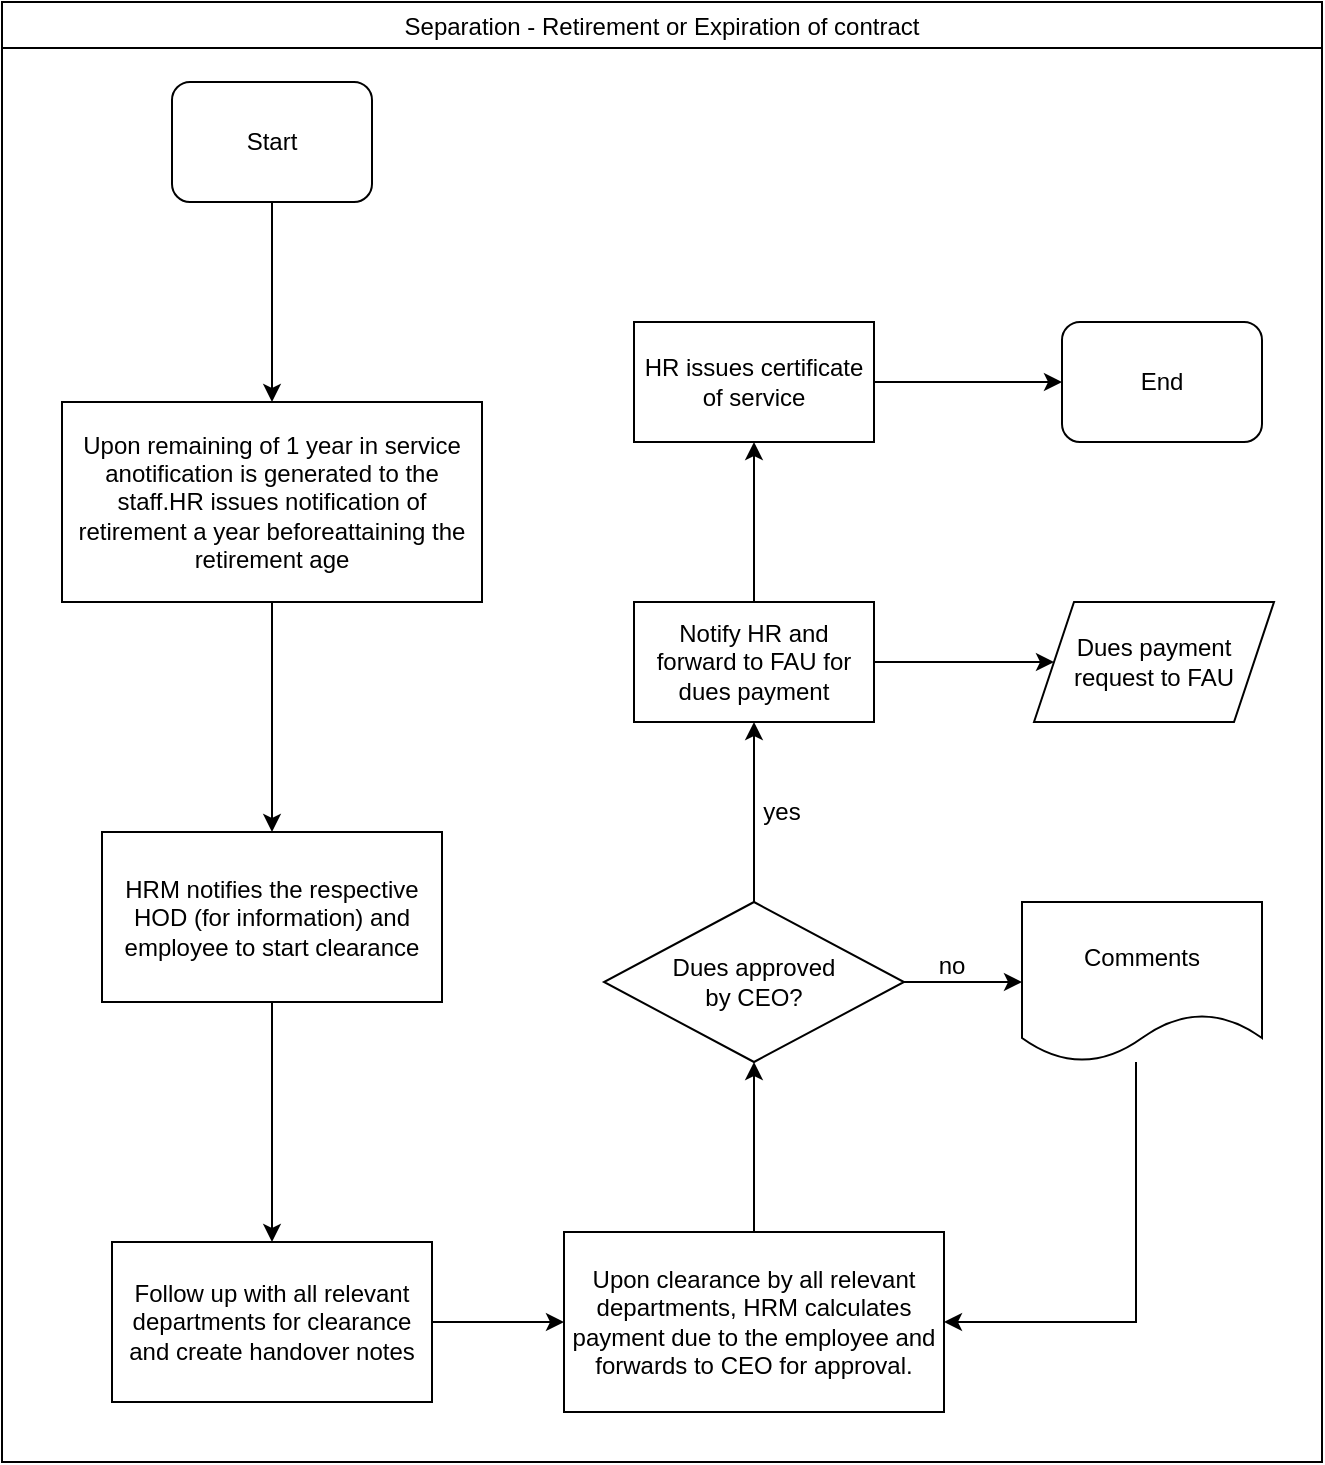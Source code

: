 <mxfile version="14.9.3" type="github">
  <diagram id="FhkFVt4sXrzeg-nRiGku" name="Page-1">
    <mxGraphModel dx="1038" dy="508" grid="1" gridSize="10" guides="1" tooltips="1" connect="1" arrows="1" fold="1" page="1" pageScale="1" pageWidth="1169" pageHeight="827" math="0" shadow="0">
      <root>
        <mxCell id="0" />
        <mxCell id="1" parent="0" />
        <mxCell id="TeyzFELnXTnuhCw4mWm0-1" value="Separation - Retirement or Expiration of contract" style="swimlane;fontStyle=0" vertex="1" parent="1">
          <mxGeometry x="10" y="10" width="660" height="730" as="geometry" />
        </mxCell>
        <mxCell id="TeyzFELnXTnuhCw4mWm0-2" value="Start" style="rounded=1;whiteSpace=wrap;html=1;" vertex="1" parent="TeyzFELnXTnuhCw4mWm0-1">
          <mxGeometry x="85" y="40" width="100" height="60" as="geometry" />
        </mxCell>
        <mxCell id="TeyzFELnXTnuhCw4mWm0-3" value="" style="edgeStyle=orthogonalEdgeStyle;rounded=0;orthogonalLoop=1;jettySize=auto;html=1;" edge="1" parent="TeyzFELnXTnuhCw4mWm0-1" source="TeyzFELnXTnuhCw4mWm0-4" target="TeyzFELnXTnuhCw4mWm0-7">
          <mxGeometry relative="1" as="geometry" />
        </mxCell>
        <mxCell id="TeyzFELnXTnuhCw4mWm0-4" value="&lt;span lang=&quot;EN-GB&quot;&gt;Upon remaining of 1 year in service anotification is generated to the staff.&lt;span&gt;HR issues notification of retirement a year beforeattaining the retirement age&lt;/span&gt;&lt;/span&gt;" style="rounded=0;whiteSpace=wrap;html=1;" vertex="1" parent="TeyzFELnXTnuhCw4mWm0-1">
          <mxGeometry x="30" y="200" width="210" height="100" as="geometry" />
        </mxCell>
        <mxCell id="TeyzFELnXTnuhCw4mWm0-5" value="" style="edgeStyle=orthogonalEdgeStyle;rounded=0;orthogonalLoop=1;jettySize=auto;html=1;" edge="1" parent="TeyzFELnXTnuhCw4mWm0-1" source="TeyzFELnXTnuhCw4mWm0-2" target="TeyzFELnXTnuhCw4mWm0-4">
          <mxGeometry relative="1" as="geometry">
            <mxPoint x="135" y="180" as="targetPoint" />
          </mxGeometry>
        </mxCell>
        <mxCell id="TeyzFELnXTnuhCw4mWm0-6" value="" style="edgeStyle=orthogonalEdgeStyle;rounded=0;orthogonalLoop=1;jettySize=auto;html=1;entryX=0.5;entryY=0;entryDx=0;entryDy=0;" edge="1" parent="TeyzFELnXTnuhCw4mWm0-1" source="TeyzFELnXTnuhCw4mWm0-7" target="TeyzFELnXTnuhCw4mWm0-11">
          <mxGeometry relative="1" as="geometry">
            <mxPoint x="135" y="460" as="targetPoint" />
          </mxGeometry>
        </mxCell>
        <mxCell id="TeyzFELnXTnuhCw4mWm0-7" value="&lt;span lang=&quot;EN-GB&quot;&gt;HRM notifies the respective HOD (for information) and employee to start clearance&lt;br&gt;&lt;/span&gt;" style="rounded=0;whiteSpace=wrap;html=1;" vertex="1" parent="TeyzFELnXTnuhCw4mWm0-1">
          <mxGeometry x="50" y="415" width="170" height="85" as="geometry" />
        </mxCell>
        <mxCell id="TeyzFELnXTnuhCw4mWm0-10" value="" style="edgeStyle=orthogonalEdgeStyle;rounded=0;orthogonalLoop=1;jettySize=auto;html=1;" edge="1" parent="TeyzFELnXTnuhCw4mWm0-1" source="TeyzFELnXTnuhCw4mWm0-11" target="TeyzFELnXTnuhCw4mWm0-13">
          <mxGeometry relative="1" as="geometry" />
        </mxCell>
        <mxCell id="TeyzFELnXTnuhCw4mWm0-11" value="&lt;span lang=&quot;EN-GB&quot;&gt;Follow up with all relevant departments for clearance and create handover notes&lt;/span&gt;" style="rounded=0;whiteSpace=wrap;html=1;" vertex="1" parent="TeyzFELnXTnuhCw4mWm0-1">
          <mxGeometry x="55" y="620" width="160" height="80" as="geometry" />
        </mxCell>
        <mxCell id="TeyzFELnXTnuhCw4mWm0-12" value="" style="edgeStyle=orthogonalEdgeStyle;rounded=0;orthogonalLoop=1;jettySize=auto;html=1;" edge="1" parent="TeyzFELnXTnuhCw4mWm0-1" source="TeyzFELnXTnuhCw4mWm0-13" target="TeyzFELnXTnuhCw4mWm0-16">
          <mxGeometry relative="1" as="geometry" />
        </mxCell>
        <mxCell id="TeyzFELnXTnuhCw4mWm0-13" value="&lt;span lang=&quot;EN-GB&quot;&gt;Upon clearance by all relevant departments, HRM calculates payment due to the employee and forwards to CEO for approval.&lt;/span&gt;" style="rounded=0;whiteSpace=wrap;html=1;" vertex="1" parent="TeyzFELnXTnuhCw4mWm0-1">
          <mxGeometry x="281" y="615" width="190" height="90" as="geometry" />
        </mxCell>
        <mxCell id="TeyzFELnXTnuhCw4mWm0-14" value="" style="edgeStyle=orthogonalEdgeStyle;rounded=0;orthogonalLoop=1;jettySize=auto;html=1;" edge="1" parent="TeyzFELnXTnuhCw4mWm0-1" source="TeyzFELnXTnuhCw4mWm0-16" target="TeyzFELnXTnuhCw4mWm0-18">
          <mxGeometry relative="1" as="geometry" />
        </mxCell>
        <mxCell id="TeyzFELnXTnuhCw4mWm0-15" value="" style="edgeStyle=orthogonalEdgeStyle;rounded=0;orthogonalLoop=1;jettySize=auto;html=1;" edge="1" parent="TeyzFELnXTnuhCw4mWm0-1" source="TeyzFELnXTnuhCw4mWm0-16" target="TeyzFELnXTnuhCw4mWm0-21">
          <mxGeometry relative="1" as="geometry" />
        </mxCell>
        <mxCell id="TeyzFELnXTnuhCw4mWm0-16" value="&lt;div&gt;Dues approved&lt;/div&gt;&lt;div&gt; by CEO?&lt;/div&gt;" style="rhombus;whiteSpace=wrap;html=1;rounded=0;" vertex="1" parent="TeyzFELnXTnuhCw4mWm0-1">
          <mxGeometry x="301" y="450" width="150" height="80" as="geometry" />
        </mxCell>
        <mxCell id="TeyzFELnXTnuhCw4mWm0-17" value="" style="edgeStyle=orthogonalEdgeStyle;rounded=0;orthogonalLoop=1;jettySize=auto;html=1;entryX=1;entryY=0.5;entryDx=0;entryDy=0;exitX=0.475;exitY=1;exitDx=0;exitDy=0;exitPerimeter=0;" edge="1" parent="TeyzFELnXTnuhCw4mWm0-1" source="TeyzFELnXTnuhCw4mWm0-18" target="TeyzFELnXTnuhCw4mWm0-13">
          <mxGeometry relative="1" as="geometry">
            <mxPoint x="570" y="620" as="targetPoint" />
          </mxGeometry>
        </mxCell>
        <mxCell id="TeyzFELnXTnuhCw4mWm0-18" value="Comments" style="shape=document;whiteSpace=wrap;html=1;boundedLbl=1;rounded=0;" vertex="1" parent="TeyzFELnXTnuhCw4mWm0-1">
          <mxGeometry x="510" y="450" width="120" height="80" as="geometry" />
        </mxCell>
        <mxCell id="TeyzFELnXTnuhCw4mWm0-19" value="" style="edgeStyle=orthogonalEdgeStyle;rounded=0;orthogonalLoop=1;jettySize=auto;html=1;" edge="1" parent="TeyzFELnXTnuhCw4mWm0-1" source="TeyzFELnXTnuhCw4mWm0-21" target="TeyzFELnXTnuhCw4mWm0-24">
          <mxGeometry relative="1" as="geometry" />
        </mxCell>
        <mxCell id="TeyzFELnXTnuhCw4mWm0-20" value="" style="edgeStyle=orthogonalEdgeStyle;rounded=0;orthogonalLoop=1;jettySize=auto;html=1;" edge="1" parent="TeyzFELnXTnuhCw4mWm0-1" source="TeyzFELnXTnuhCw4mWm0-21" target="TeyzFELnXTnuhCw4mWm0-26">
          <mxGeometry relative="1" as="geometry" />
        </mxCell>
        <mxCell id="TeyzFELnXTnuhCw4mWm0-21" value="Notify HR and forward to FAU for dues payment" style="whiteSpace=wrap;html=1;rounded=0;" vertex="1" parent="TeyzFELnXTnuhCw4mWm0-1">
          <mxGeometry x="316" y="300" width="120" height="60" as="geometry" />
        </mxCell>
        <mxCell id="TeyzFELnXTnuhCw4mWm0-22" value="yes" style="text;html=1;strokeColor=none;fillColor=none;align=center;verticalAlign=middle;whiteSpace=wrap;rounded=0;" vertex="1" parent="TeyzFELnXTnuhCw4mWm0-1">
          <mxGeometry x="370" y="395" width="40" height="20" as="geometry" />
        </mxCell>
        <mxCell id="TeyzFELnXTnuhCw4mWm0-23" value="" style="edgeStyle=orthogonalEdgeStyle;rounded=0;orthogonalLoop=1;jettySize=auto;html=1;entryX=0;entryY=0.5;entryDx=0;entryDy=0;" edge="1" parent="TeyzFELnXTnuhCw4mWm0-1" source="TeyzFELnXTnuhCw4mWm0-24" target="TeyzFELnXTnuhCw4mWm0-25">
          <mxGeometry relative="1" as="geometry">
            <mxPoint x="516" y="190" as="targetPoint" />
          </mxGeometry>
        </mxCell>
        <mxCell id="TeyzFELnXTnuhCw4mWm0-24" value="HR issues certificate of service" style="whiteSpace=wrap;html=1;rounded=0;" vertex="1" parent="TeyzFELnXTnuhCw4mWm0-1">
          <mxGeometry x="316" y="160" width="120" height="60" as="geometry" />
        </mxCell>
        <mxCell id="TeyzFELnXTnuhCw4mWm0-25" value="End" style="rounded=1;whiteSpace=wrap;html=1;" vertex="1" parent="TeyzFELnXTnuhCw4mWm0-1">
          <mxGeometry x="530" y="160" width="100" height="60" as="geometry" />
        </mxCell>
        <mxCell id="TeyzFELnXTnuhCw4mWm0-26" value="Dues payment request to FAU" style="shape=parallelogram;perimeter=parallelogramPerimeter;whiteSpace=wrap;html=1;fixedSize=1;rounded=0;" vertex="1" parent="TeyzFELnXTnuhCw4mWm0-1">
          <mxGeometry x="516" y="300" width="120" height="60" as="geometry" />
        </mxCell>
        <mxCell id="TeyzFELnXTnuhCw4mWm0-27" value="no" style="text;html=1;strokeColor=none;fillColor=none;align=center;verticalAlign=middle;whiteSpace=wrap;rounded=0;" vertex="1" parent="1">
          <mxGeometry x="465" y="482" width="40" height="20" as="geometry" />
        </mxCell>
      </root>
    </mxGraphModel>
  </diagram>
</mxfile>
